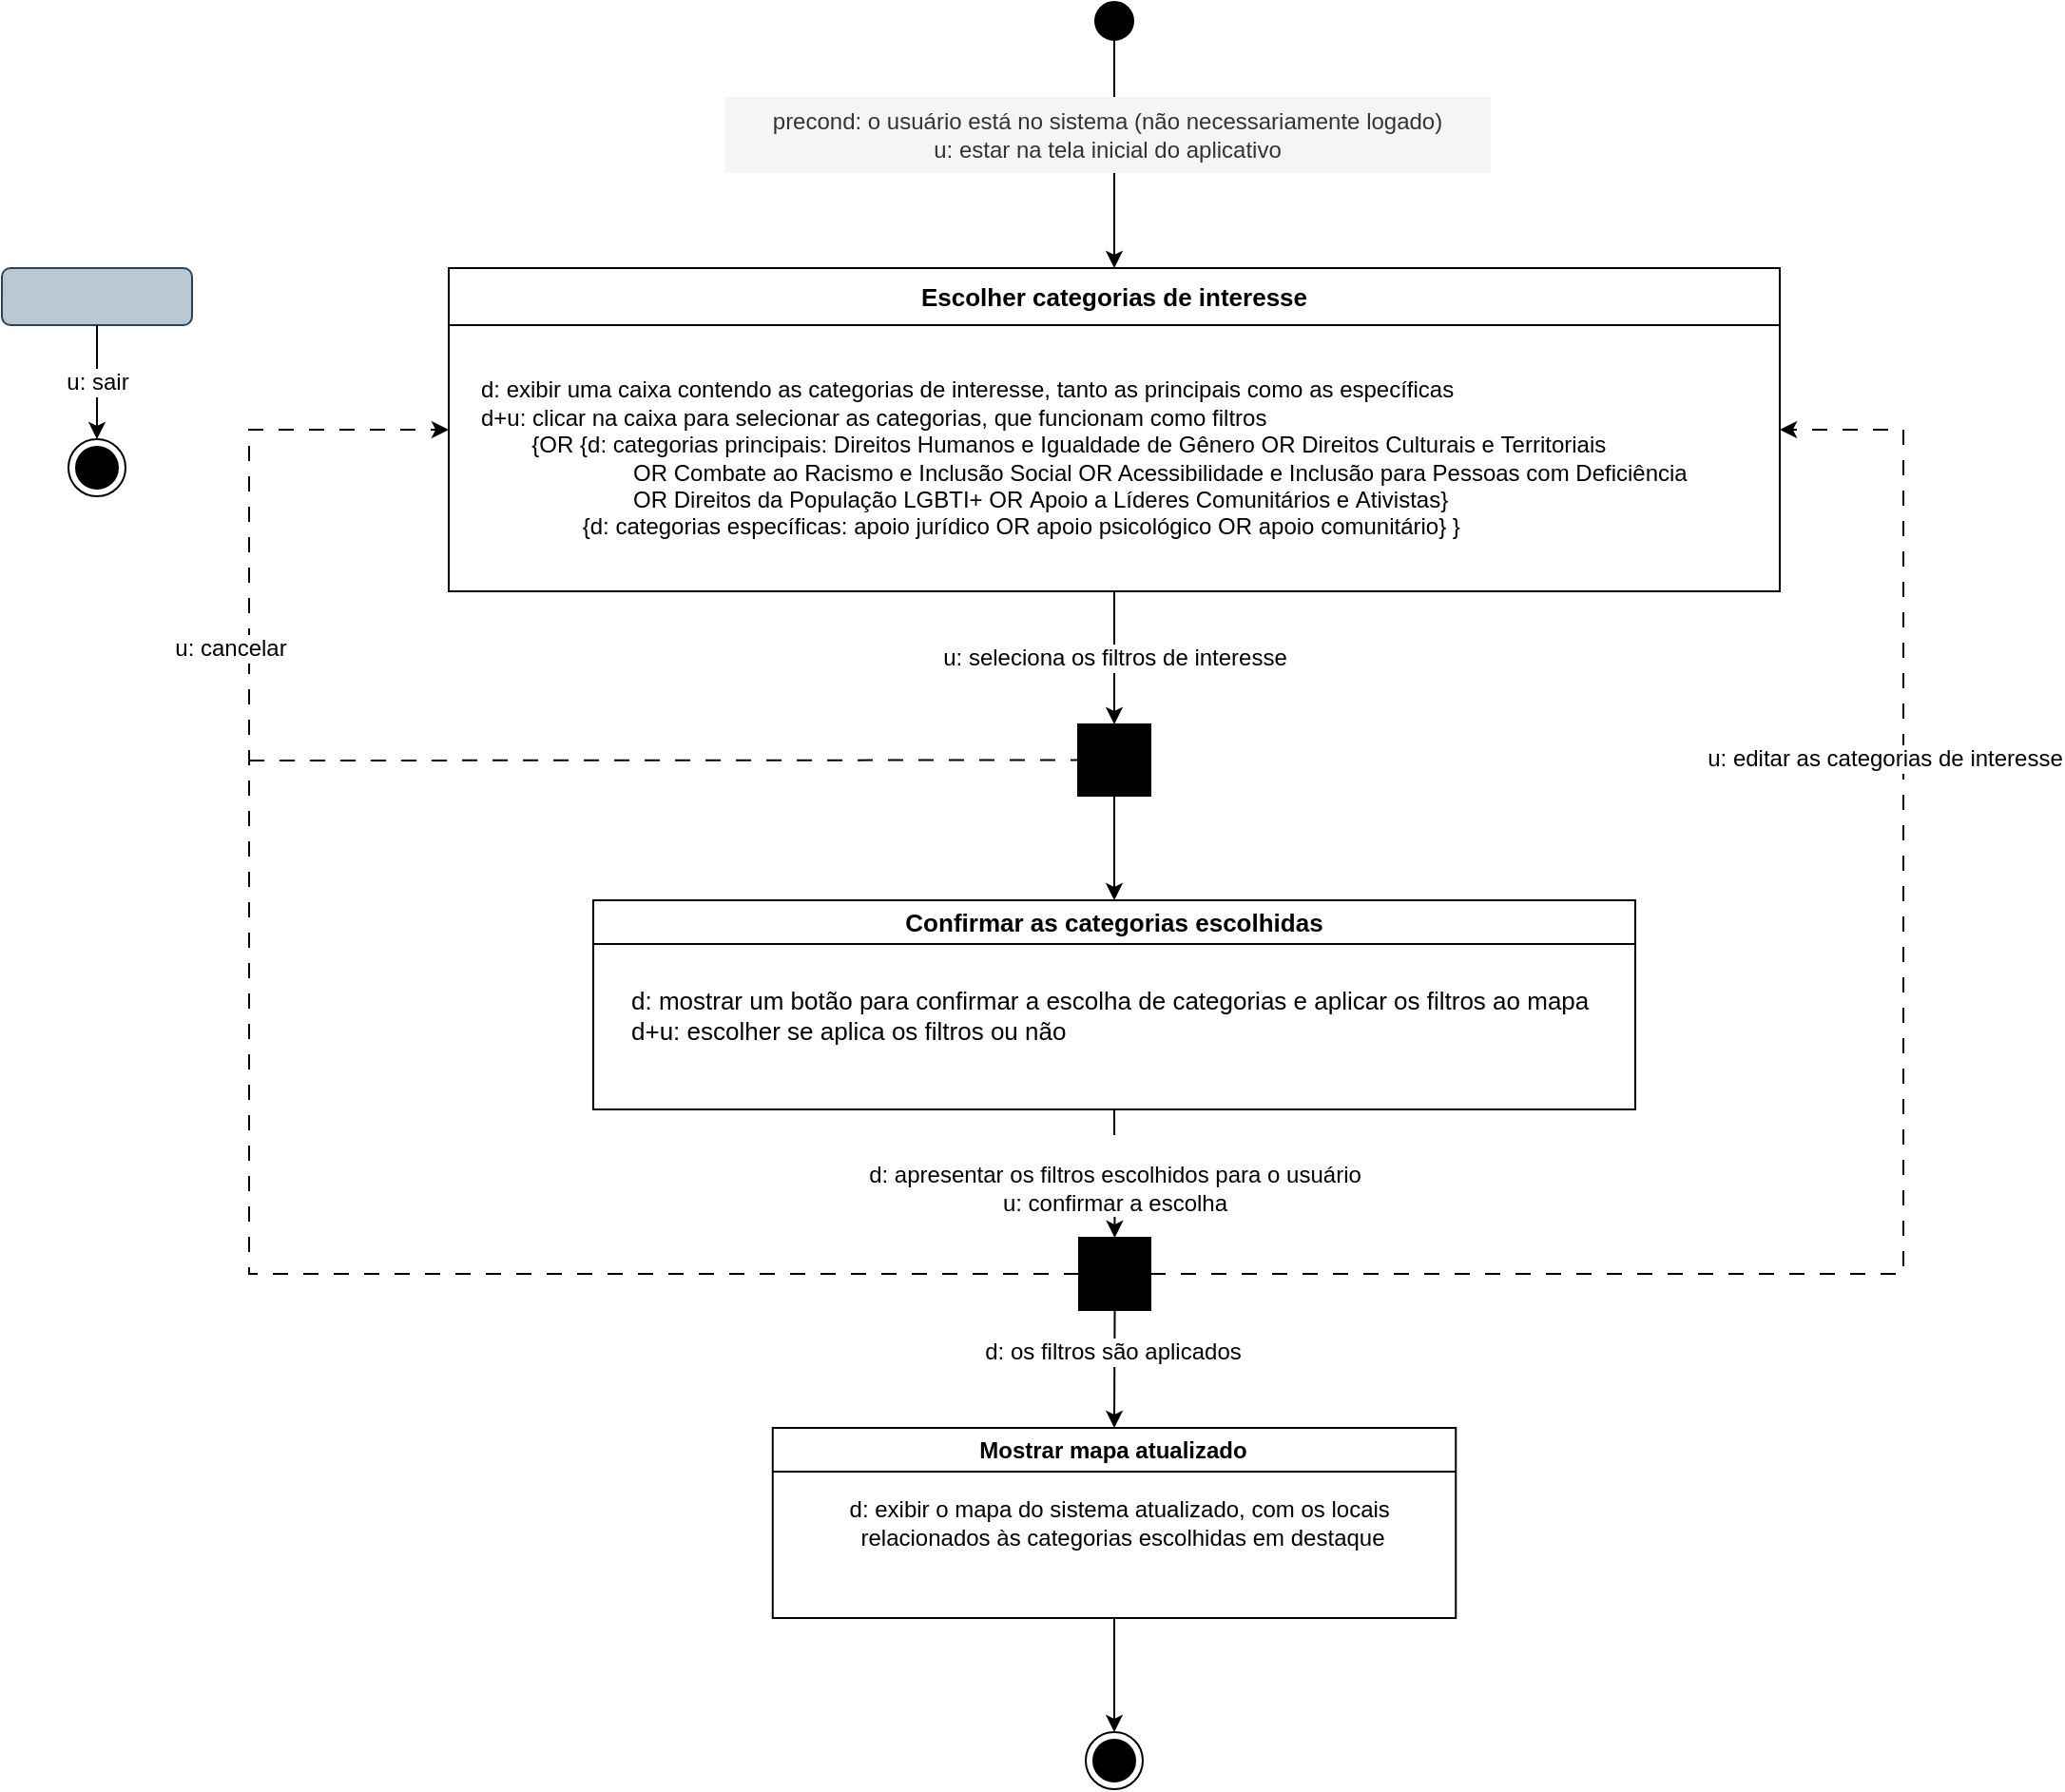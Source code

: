 <mxfile version="25.0.1">
  <diagram name="Página-1" id="4fPj8FKTWWKvgSlPfXeu">
    <mxGraphModel dx="1354" dy="1837" grid="1" gridSize="10" guides="1" tooltips="1" connect="1" arrows="1" fold="1" page="1" pageScale="1" pageWidth="827" pageHeight="1169" math="0" shadow="0">
      <root>
        <mxCell id="0" />
        <mxCell id="1" parent="0" />
        <mxCell id="tzBEl5uezkZAkphJzdvv-1" value="&lt;span style=&quot;font-size: 13px;&quot;&gt;Confirmar as categorias escolhidas&lt;/span&gt;" style="swimlane;whiteSpace=wrap;html=1;" parent="1" vertex="1">
          <mxGeometry x="681" y="332.5" width="548" height="110" as="geometry" />
        </mxCell>
        <mxCell id="tzBEl5uezkZAkphJzdvv-2" value="&lt;div&gt;&lt;font style=&quot;font-size: 13px;&quot;&gt;d: mostrar um botão para confirmar a escolha de categorias e aplicar&lt;/font&gt;&lt;span style=&quot;font-size: 13px; background-color: initial;&quot;&gt;&amp;nbsp;os filtros ao mapa&lt;/span&gt;&lt;/div&gt;&lt;div&gt;&lt;span style=&quot;font-size: 13px; background-color: initial;&quot;&gt;d+u: escolher se aplica os filtros ou não&lt;/span&gt;&lt;/div&gt;" style="text;html=1;align=left;verticalAlign=middle;resizable=0;points=[];autosize=1;strokeColor=none;fillColor=none;rotation=0;" parent="tzBEl5uezkZAkphJzdvv-1" vertex="1">
          <mxGeometry x="18" y="40" width="530" height="40" as="geometry" />
        </mxCell>
        <mxCell id="tzBEl5uezkZAkphJzdvv-5" value="" style="ellipse;whiteSpace=wrap;html=1;aspect=fixed;fillColor=#000000;" parent="1" vertex="1">
          <mxGeometry x="945" y="-140" width="20" height="20" as="geometry" />
        </mxCell>
        <mxCell id="tzBEl5uezkZAkphJzdvv-84" value="" style="whiteSpace=wrap;html=1;fontStyle=1;startSize=23;fillColor=#000000;direction=south;" parent="1" vertex="1">
          <mxGeometry x="936.5" y="510" width="37.5" height="38" as="geometry" />
        </mxCell>
        <mxCell id="tzBEl5uezkZAkphJzdvv-92" value="" style="endArrow=classic;html=1;rounded=0;exitX=0.5;exitY=1;exitDx=0;exitDy=0;entryX=0;entryY=0.5;entryDx=0;entryDy=0;" parent="1" source="tzBEl5uezkZAkphJzdvv-1" target="tzBEl5uezkZAkphJzdvv-84" edge="1">
          <mxGeometry relative="1" as="geometry">
            <mxPoint x="423.995" y="600" as="sourcePoint" />
            <mxPoint x="330" y="540" as="targetPoint" />
          </mxGeometry>
        </mxCell>
        <mxCell id="tzBEl5uezkZAkphJzdvv-93" value="&lt;div&gt;&lt;br&gt;&lt;/div&gt;&lt;div&gt;&lt;div&gt;d: apresentar os filtros escolhidos para o usuário&lt;/div&gt;u: confirmar a escolha&lt;/div&gt;" style="edgeLabel;resizable=0;html=1;;align=center;verticalAlign=middle;fontSize=12;" parent="tzBEl5uezkZAkphJzdvv-92" connectable="0" vertex="1">
          <mxGeometry relative="1" as="geometry" />
        </mxCell>
        <mxCell id="tzBEl5uezkZAkphJzdvv-101" value="" style="ellipse;html=1;shape=endState;fillColor=#000000;strokeColor=#000000;" parent="1" vertex="1">
          <mxGeometry x="940" y="770" width="30" height="30" as="geometry" />
        </mxCell>
        <mxCell id="tzBEl5uezkZAkphJzdvv-104" value="" style="rounded=1;whiteSpace=wrap;html=1;fillColor=#bac8d3;strokeColor=#23445d;" parent="1" vertex="1">
          <mxGeometry x="370" width="100" height="30" as="geometry" />
        </mxCell>
        <mxCell id="tzBEl5uezkZAkphJzdvv-108" value="" style="endArrow=classic;html=1;rounded=0;exitX=0.5;exitY=1;exitDx=0;exitDy=0;entryX=0.5;entryY=0;entryDx=0;entryDy=0;" parent="1" source="tzBEl5uezkZAkphJzdvv-104" target="tzBEl5uezkZAkphJzdvv-110" edge="1">
          <mxGeometry relative="1" as="geometry">
            <mxPoint x="70" y="230" as="sourcePoint" />
            <mxPoint x="112" y="240" as="targetPoint" />
          </mxGeometry>
        </mxCell>
        <mxCell id="tzBEl5uezkZAkphJzdvv-109" value="u: sair" style="edgeLabel;resizable=0;html=1;;align=center;verticalAlign=middle;fontSize=12;" parent="tzBEl5uezkZAkphJzdvv-108" connectable="0" vertex="1">
          <mxGeometry relative="1" as="geometry" />
        </mxCell>
        <mxCell id="tzBEl5uezkZAkphJzdvv-110" value="" style="ellipse;html=1;shape=endState;fillColor=#000000;strokeColor=#000000;" parent="1" vertex="1">
          <mxGeometry x="405" y="90" width="30" height="30" as="geometry" />
        </mxCell>
        <mxCell id="tzBEl5uezkZAkphJzdvv-112" value="" style="endArrow=classic;html=1;rounded=0;exitX=0.5;exitY=1;exitDx=0;exitDy=0;" parent="1" source="tzBEl5uezkZAkphJzdvv-5" target="tzBEl5uezkZAkphJzdvv-114" edge="1">
          <mxGeometry relative="1" as="geometry">
            <mxPoint x="410" y="70" as="sourcePoint" />
            <mxPoint x="424" y="-10" as="targetPoint" />
          </mxGeometry>
        </mxCell>
        <mxCell id="tzBEl5uezkZAkphJzdvv-114" value="&lt;font style=&quot;font-size: 13px;&quot;&gt;Escolher categorias de interesse&lt;/font&gt;" style="swimlane;whiteSpace=wrap;html=1;startSize=30;" parent="1" vertex="1">
          <mxGeometry x="605" width="700" height="170" as="geometry" />
        </mxCell>
        <mxCell id="tzBEl5uezkZAkphJzdvv-119" value="d: exibir uma caixa contendo as categorias de interesse, tanto as principais como as específicas&lt;div&gt;d+u: clicar na caixa para selecionar as categorias, que funcionam como filtros&amp;nbsp;&lt;/div&gt;&lt;div&gt;&lt;span style=&quot;background-color: initial;&quot;&gt;&lt;span style=&quot;white-space: pre;&quot;&gt;&#x9;&lt;/span&gt;{OR {d: categorias principais:&amp;nbsp;&lt;/span&gt;&lt;span style=&quot;background-color: initial;&quot;&gt;Direitos Humanos e&amp;nbsp;&lt;/span&gt;&lt;span style=&quot;background-color: initial;&quot;&gt;Igualdade de&amp;nbsp;&lt;/span&gt;&lt;span style=&quot;background-color: initial;&quot;&gt;Gênero OR&amp;nbsp;&lt;/span&gt;&lt;span style=&quot;background-color: initial;&quot;&gt;Direitos Culturais e&amp;nbsp;&lt;/span&gt;&lt;span style=&quot;background-color: initial;&quot;&gt;Territoriais&amp;nbsp;&lt;/span&gt;&lt;/div&gt;&lt;div&gt;&lt;span style=&quot;background-color: initial;&quot;&gt;&lt;span style=&quot;white-space: pre;&quot;&gt;&#x9;&lt;/span&gt;&lt;span style=&quot;white-space: pre;&quot;&gt;&#x9;&lt;span style=&quot;white-space: pre;&quot;&gt;&#x9;&lt;/span&gt;&lt;/span&gt;OR&amp;nbsp;&lt;/span&gt;&lt;span style=&quot;background-color: initial;&quot;&gt;Combate ao&amp;nbsp;&lt;/span&gt;&lt;span style=&quot;background-color: initial;&quot;&gt;Racismo e I&lt;/span&gt;&lt;span style=&quot;background-color: initial;&quot;&gt;nclusão Social&amp;nbsp;&lt;/span&gt;&lt;span style=&quot;background-color: initial;&quot;&gt;OR Acessibilidade e&amp;nbsp;&lt;/span&gt;&lt;span style=&quot;background-color: initial;&quot;&gt;Inclusão para&amp;nbsp;&lt;/span&gt;&lt;span style=&quot;background-color: initial;&quot;&gt;Pessoas com&amp;nbsp;&lt;/span&gt;&lt;span style=&quot;background-color: initial;&quot;&gt;Deficiência&amp;nbsp;&lt;/span&gt;&lt;/div&gt;&lt;div&gt;&lt;span style=&quot;background-color: initial;&quot;&gt;&lt;span style=&quot;white-space: pre;&quot;&gt;&#x9;&lt;/span&gt;&lt;span style=&quot;white-space: pre;&quot;&gt;&#x9;&lt;/span&gt;&lt;span style=&quot;white-space: pre;&quot;&gt;&#x9;&lt;/span&gt;OR&amp;nbsp;&lt;/span&gt;&lt;span style=&quot;background-color: initial;&quot;&gt;Direitos da População&amp;nbsp;&lt;/span&gt;&lt;span style=&quot;background-color: initial;&quot;&gt;LGBTI+ OR&amp;nbsp;&lt;/span&gt;&lt;span style=&quot;background-color: initial;&quot;&gt;Apoio a Líderes&amp;nbsp;&lt;/span&gt;&lt;span style=&quot;background-color: initial;&quot;&gt;Comunitários e&amp;nbsp;&lt;/span&gt;&lt;span style=&quot;background-color: initial;&quot;&gt;Ativistas}&lt;/span&gt;&lt;/div&gt;&lt;div&gt;&lt;span style=&quot;white-space: pre;&quot;&gt;&#x9;&lt;/span&gt;&lt;span style=&quot;white-space: pre;&quot;&gt;&#x9;&lt;/span&gt;{d: categorias específicas: apoio jurídico OR apoio psicológico OR apoio comunitário} }&lt;/div&gt;" style="text;html=1;align=left;verticalAlign=middle;resizable=0;points=[];autosize=1;strokeColor=none;fillColor=none;" parent="tzBEl5uezkZAkphJzdvv-114" vertex="1">
          <mxGeometry x="15" y="50" width="660" height="100" as="geometry" />
        </mxCell>
        <mxCell id="tzBEl5uezkZAkphJzdvv-117" value="&lt;div style=&quot;&quot;&gt;precond: o usuário está no sistema (não necessariamente logado)&lt;/div&gt;&lt;div style=&quot;&quot;&gt;&lt;span style=&quot;background-color: initial;&quot;&gt;u: estar na tela inicial do aplicativo&lt;/span&gt;&lt;/div&gt;" style="text;html=1;align=center;verticalAlign=middle;whiteSpace=wrap;rounded=0;fillColor=#f5f5f5;fontColor=#333333;strokeColor=none;" parent="1" vertex="1">
          <mxGeometry x="750" y="-90" width="403" height="40" as="geometry" />
        </mxCell>
        <mxCell id="tzBEl5uezkZAkphJzdvv-124" value="" style="whiteSpace=wrap;html=1;fontStyle=1;startSize=23;fillColor=#000000;" parent="1" vertex="1">
          <mxGeometry x="936" y="240" width="38" height="37.5" as="geometry" />
        </mxCell>
        <mxCell id="tzBEl5uezkZAkphJzdvv-125" value="" style="edgeStyle=orthogonalEdgeStyle;rounded=0;orthogonalLoop=1;jettySize=auto;html=1;entryX=0.5;entryY=0;entryDx=0;entryDy=0;exitX=0.5;exitY=1;exitDx=0;exitDy=0;" parent="1" source="tzBEl5uezkZAkphJzdvv-124" target="tzBEl5uezkZAkphJzdvv-1" edge="1">
          <mxGeometry relative="1" as="geometry">
            <mxPoint x="461" y="168" as="sourcePoint" />
            <mxPoint x="460" y="220" as="targetPoint" />
          </mxGeometry>
        </mxCell>
        <mxCell id="VcEPl0-1U5pJkgtZ5y57-3" value="" style="endArrow=classic;html=1;rounded=0;exitX=0.5;exitY=1;exitDx=0;exitDy=0;entryX=0.5;entryY=0;entryDx=0;entryDy=0;" edge="1" parent="1" source="tzBEl5uezkZAkphJzdvv-114" target="tzBEl5uezkZAkphJzdvv-124">
          <mxGeometry relative="1" as="geometry">
            <mxPoint x="950" y="200" as="sourcePoint" />
            <mxPoint x="1050" y="200" as="targetPoint" />
          </mxGeometry>
        </mxCell>
        <mxCell id="VcEPl0-1U5pJkgtZ5y57-4" value="u: seleciona os filtros de interesse" style="edgeLabel;resizable=0;html=1;;align=center;verticalAlign=middle;fontSize=12;" connectable="0" vertex="1" parent="VcEPl0-1U5pJkgtZ5y57-3">
          <mxGeometry relative="1" as="geometry" />
        </mxCell>
        <mxCell id="VcEPl0-1U5pJkgtZ5y57-8" value="" style="endArrow=classic;html=1;rounded=0;exitX=1;exitY=0.5;exitDx=0;exitDy=0;entryX=0.5;entryY=0;entryDx=0;entryDy=0;" edge="1" parent="1" source="tzBEl5uezkZAkphJzdvv-84" target="VcEPl0-1U5pJkgtZ5y57-11">
          <mxGeometry relative="1" as="geometry">
            <mxPoint x="930" y="640" as="sourcePoint" />
            <mxPoint x="952" y="600" as="targetPoint" />
          </mxGeometry>
        </mxCell>
        <mxCell id="VcEPl0-1U5pJkgtZ5y57-9" value="d: os filtros são aplicados" style="edgeLabel;resizable=0;html=1;;align=center;verticalAlign=middle;fontSize=12;" connectable="0" vertex="1" parent="VcEPl0-1U5pJkgtZ5y57-8">
          <mxGeometry relative="1" as="geometry">
            <mxPoint x="-1" y="-9" as="offset" />
          </mxGeometry>
        </mxCell>
        <mxCell id="VcEPl0-1U5pJkgtZ5y57-11" value="Mostrar mapa atualizado" style="swimlane;whiteSpace=wrap;html=1;" vertex="1" parent="1">
          <mxGeometry x="775.38" y="610" width="359.25" height="100" as="geometry" />
        </mxCell>
        <mxCell id="VcEPl0-1U5pJkgtZ5y57-12" value="d: exibir o mapa do sistema atualizado, com os locais&amp;nbsp;&lt;div&gt;relacionados à&lt;span style=&quot;background-color: initial;&quot;&gt;s categorias escolhidas em destaque&lt;/span&gt;&lt;/div&gt;" style="text;html=1;align=center;verticalAlign=middle;resizable=0;points=[];autosize=1;strokeColor=none;fillColor=none;" vertex="1" parent="VcEPl0-1U5pJkgtZ5y57-11">
          <mxGeometry x="28.13" y="30" width="310" height="40" as="geometry" />
        </mxCell>
        <mxCell id="VcEPl0-1U5pJkgtZ5y57-13" value="" style="endArrow=classic;html=1;rounded=0;exitX=0.5;exitY=1;exitDx=0;exitDy=0;entryX=0.5;entryY=0;entryDx=0;entryDy=0;" edge="1" parent="1" source="VcEPl0-1U5pJkgtZ5y57-11" target="tzBEl5uezkZAkphJzdvv-101">
          <mxGeometry width="50" height="50" relative="1" as="geometry">
            <mxPoint x="1090" y="670" as="sourcePoint" />
            <mxPoint x="1140" y="620" as="targetPoint" />
          </mxGeometry>
        </mxCell>
        <mxCell id="VcEPl0-1U5pJkgtZ5y57-14" value="" style="endArrow=classic;html=1;rounded=0;entryX=1;entryY=0.5;entryDx=0;entryDy=0;dashed=1;dashPattern=8 8;exitX=0.5;exitY=0;exitDx=0;exitDy=0;" edge="1" parent="1" source="tzBEl5uezkZAkphJzdvv-84" target="tzBEl5uezkZAkphJzdvv-114">
          <mxGeometry relative="1" as="geometry">
            <mxPoint x="1131.12" y="670" as="sourcePoint" />
            <mxPoint x="1330" y="80" as="targetPoint" />
            <Array as="points">
              <mxPoint x="1370" y="529" />
              <mxPoint x="1370" y="85" />
            </Array>
          </mxGeometry>
        </mxCell>
        <mxCell id="VcEPl0-1U5pJkgtZ5y57-15" value="u: editar as categorias de interesse" style="edgeLabel;resizable=0;html=1;;align=center;verticalAlign=middle;fontSize=12;" connectable="0" vertex="1" parent="VcEPl0-1U5pJkgtZ5y57-14">
          <mxGeometry relative="1" as="geometry">
            <mxPoint x="-10" y="-215" as="offset" />
          </mxGeometry>
        </mxCell>
        <mxCell id="VcEPl0-1U5pJkgtZ5y57-22" value="" style="endArrow=classic;html=1;rounded=0;entryX=0;entryY=0.5;entryDx=0;entryDy=0;dashed=1;dashPattern=8 8;exitX=0.5;exitY=1;exitDx=0;exitDy=0;" edge="1" parent="1" source="tzBEl5uezkZAkphJzdvv-84" target="tzBEl5uezkZAkphJzdvv-114">
          <mxGeometry relative="1" as="geometry">
            <mxPoint x="896.0" y="484" as="sourcePoint" />
            <mxPoint x="565.0" y="40" as="targetPoint" />
            <Array as="points">
              <mxPoint x="500" y="529" />
              <mxPoint x="500" y="85" />
            </Array>
          </mxGeometry>
        </mxCell>
        <mxCell id="VcEPl0-1U5pJkgtZ5y57-23" value="u: cancelar" style="edgeLabel;resizable=0;html=1;;align=center;verticalAlign=middle;fontSize=12;" connectable="0" vertex="1" parent="VcEPl0-1U5pJkgtZ5y57-22">
          <mxGeometry relative="1" as="geometry">
            <mxPoint x="-10" y="-273" as="offset" />
          </mxGeometry>
        </mxCell>
        <mxCell id="VcEPl0-1U5pJkgtZ5y57-24" value="" style="endArrow=none;html=1;rounded=0;entryX=0;entryY=0.5;entryDx=0;entryDy=0;dashed=1;dashPattern=8 8;" edge="1" parent="1" target="tzBEl5uezkZAkphJzdvv-124">
          <mxGeometry width="50" height="50" relative="1" as="geometry">
            <mxPoint x="500" y="259" as="sourcePoint" />
            <mxPoint x="560" y="210" as="targetPoint" />
          </mxGeometry>
        </mxCell>
      </root>
    </mxGraphModel>
  </diagram>
</mxfile>

